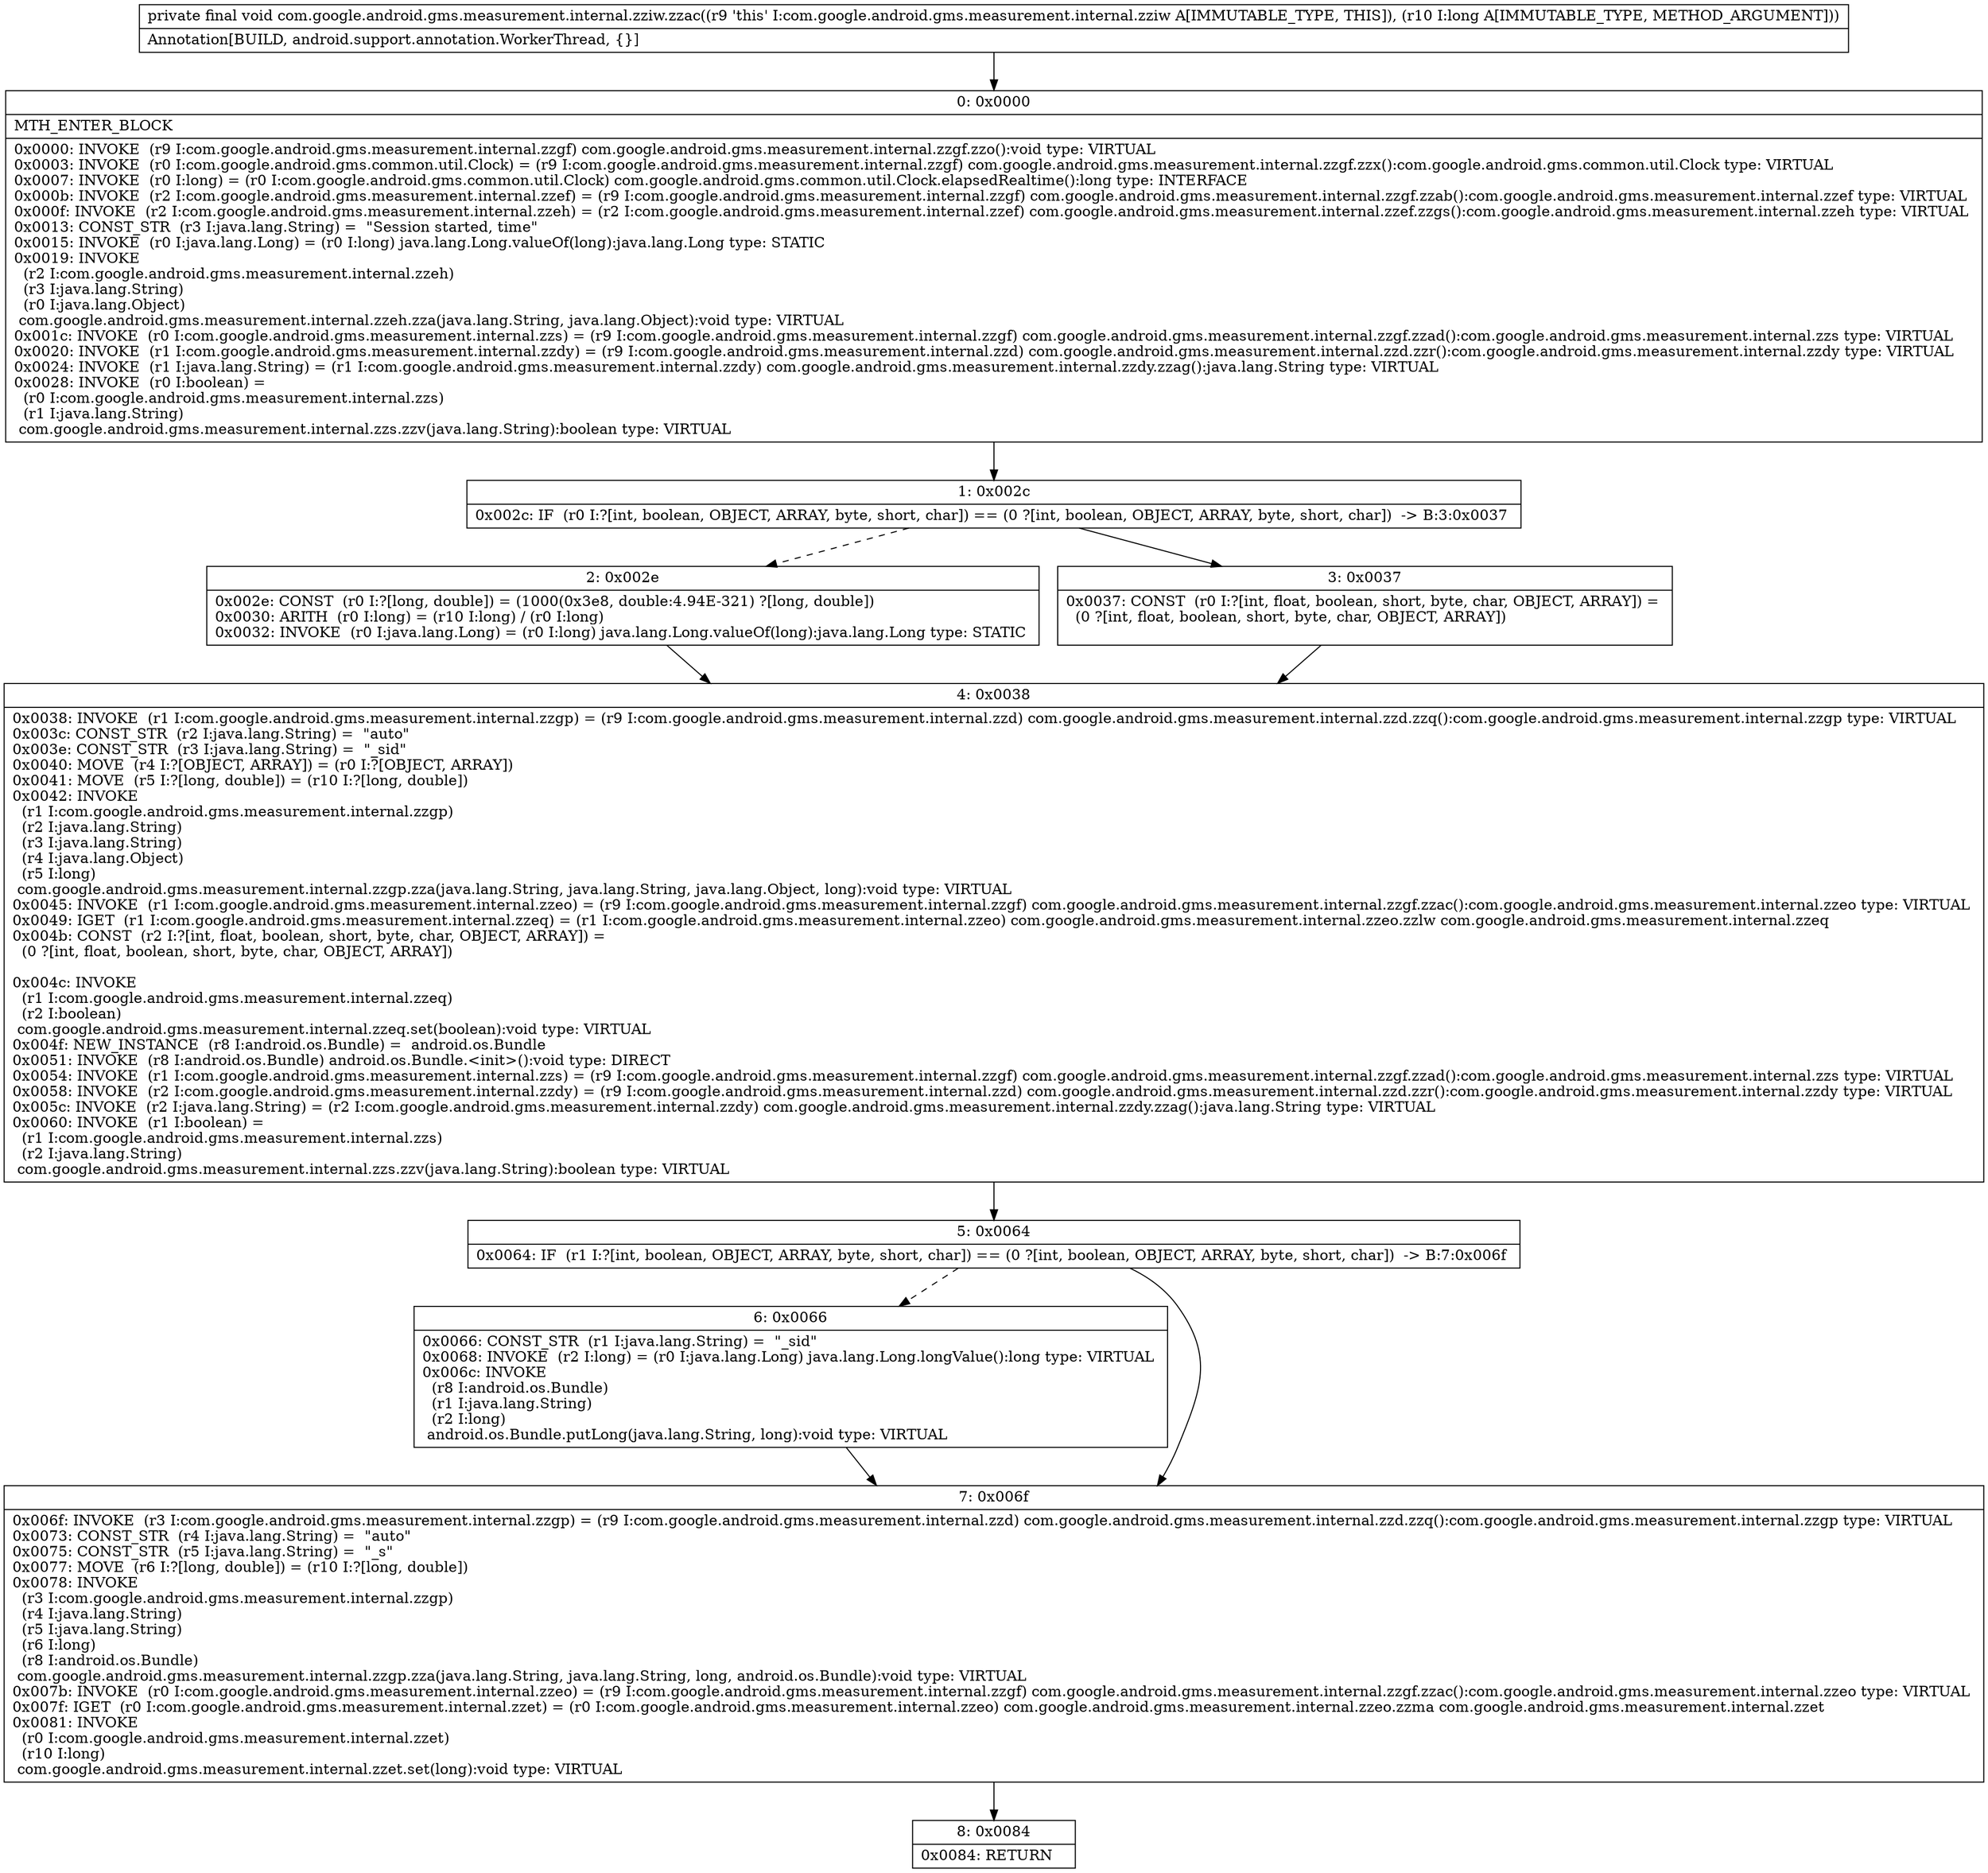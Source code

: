 digraph "CFG forcom.google.android.gms.measurement.internal.zziw.zzac(J)V" {
Node_0 [shape=record,label="{0\:\ 0x0000|MTH_ENTER_BLOCK\l|0x0000: INVOKE  (r9 I:com.google.android.gms.measurement.internal.zzgf) com.google.android.gms.measurement.internal.zzgf.zzo():void type: VIRTUAL \l0x0003: INVOKE  (r0 I:com.google.android.gms.common.util.Clock) = (r9 I:com.google.android.gms.measurement.internal.zzgf) com.google.android.gms.measurement.internal.zzgf.zzx():com.google.android.gms.common.util.Clock type: VIRTUAL \l0x0007: INVOKE  (r0 I:long) = (r0 I:com.google.android.gms.common.util.Clock) com.google.android.gms.common.util.Clock.elapsedRealtime():long type: INTERFACE \l0x000b: INVOKE  (r2 I:com.google.android.gms.measurement.internal.zzef) = (r9 I:com.google.android.gms.measurement.internal.zzgf) com.google.android.gms.measurement.internal.zzgf.zzab():com.google.android.gms.measurement.internal.zzef type: VIRTUAL \l0x000f: INVOKE  (r2 I:com.google.android.gms.measurement.internal.zzeh) = (r2 I:com.google.android.gms.measurement.internal.zzef) com.google.android.gms.measurement.internal.zzef.zzgs():com.google.android.gms.measurement.internal.zzeh type: VIRTUAL \l0x0013: CONST_STR  (r3 I:java.lang.String) =  \"Session started, time\" \l0x0015: INVOKE  (r0 I:java.lang.Long) = (r0 I:long) java.lang.Long.valueOf(long):java.lang.Long type: STATIC \l0x0019: INVOKE  \l  (r2 I:com.google.android.gms.measurement.internal.zzeh)\l  (r3 I:java.lang.String)\l  (r0 I:java.lang.Object)\l com.google.android.gms.measurement.internal.zzeh.zza(java.lang.String, java.lang.Object):void type: VIRTUAL \l0x001c: INVOKE  (r0 I:com.google.android.gms.measurement.internal.zzs) = (r9 I:com.google.android.gms.measurement.internal.zzgf) com.google.android.gms.measurement.internal.zzgf.zzad():com.google.android.gms.measurement.internal.zzs type: VIRTUAL \l0x0020: INVOKE  (r1 I:com.google.android.gms.measurement.internal.zzdy) = (r9 I:com.google.android.gms.measurement.internal.zzd) com.google.android.gms.measurement.internal.zzd.zzr():com.google.android.gms.measurement.internal.zzdy type: VIRTUAL \l0x0024: INVOKE  (r1 I:java.lang.String) = (r1 I:com.google.android.gms.measurement.internal.zzdy) com.google.android.gms.measurement.internal.zzdy.zzag():java.lang.String type: VIRTUAL \l0x0028: INVOKE  (r0 I:boolean) = \l  (r0 I:com.google.android.gms.measurement.internal.zzs)\l  (r1 I:java.lang.String)\l com.google.android.gms.measurement.internal.zzs.zzv(java.lang.String):boolean type: VIRTUAL \l}"];
Node_1 [shape=record,label="{1\:\ 0x002c|0x002c: IF  (r0 I:?[int, boolean, OBJECT, ARRAY, byte, short, char]) == (0 ?[int, boolean, OBJECT, ARRAY, byte, short, char])  \-\> B:3:0x0037 \l}"];
Node_2 [shape=record,label="{2\:\ 0x002e|0x002e: CONST  (r0 I:?[long, double]) = (1000(0x3e8, double:4.94E\-321) ?[long, double]) \l0x0030: ARITH  (r0 I:long) = (r10 I:long) \/ (r0 I:long) \l0x0032: INVOKE  (r0 I:java.lang.Long) = (r0 I:long) java.lang.Long.valueOf(long):java.lang.Long type: STATIC \l}"];
Node_3 [shape=record,label="{3\:\ 0x0037|0x0037: CONST  (r0 I:?[int, float, boolean, short, byte, char, OBJECT, ARRAY]) = \l  (0 ?[int, float, boolean, short, byte, char, OBJECT, ARRAY])\l \l}"];
Node_4 [shape=record,label="{4\:\ 0x0038|0x0038: INVOKE  (r1 I:com.google.android.gms.measurement.internal.zzgp) = (r9 I:com.google.android.gms.measurement.internal.zzd) com.google.android.gms.measurement.internal.zzd.zzq():com.google.android.gms.measurement.internal.zzgp type: VIRTUAL \l0x003c: CONST_STR  (r2 I:java.lang.String) =  \"auto\" \l0x003e: CONST_STR  (r3 I:java.lang.String) =  \"_sid\" \l0x0040: MOVE  (r4 I:?[OBJECT, ARRAY]) = (r0 I:?[OBJECT, ARRAY]) \l0x0041: MOVE  (r5 I:?[long, double]) = (r10 I:?[long, double]) \l0x0042: INVOKE  \l  (r1 I:com.google.android.gms.measurement.internal.zzgp)\l  (r2 I:java.lang.String)\l  (r3 I:java.lang.String)\l  (r4 I:java.lang.Object)\l  (r5 I:long)\l com.google.android.gms.measurement.internal.zzgp.zza(java.lang.String, java.lang.String, java.lang.Object, long):void type: VIRTUAL \l0x0045: INVOKE  (r1 I:com.google.android.gms.measurement.internal.zzeo) = (r9 I:com.google.android.gms.measurement.internal.zzgf) com.google.android.gms.measurement.internal.zzgf.zzac():com.google.android.gms.measurement.internal.zzeo type: VIRTUAL \l0x0049: IGET  (r1 I:com.google.android.gms.measurement.internal.zzeq) = (r1 I:com.google.android.gms.measurement.internal.zzeo) com.google.android.gms.measurement.internal.zzeo.zzlw com.google.android.gms.measurement.internal.zzeq \l0x004b: CONST  (r2 I:?[int, float, boolean, short, byte, char, OBJECT, ARRAY]) = \l  (0 ?[int, float, boolean, short, byte, char, OBJECT, ARRAY])\l \l0x004c: INVOKE  \l  (r1 I:com.google.android.gms.measurement.internal.zzeq)\l  (r2 I:boolean)\l com.google.android.gms.measurement.internal.zzeq.set(boolean):void type: VIRTUAL \l0x004f: NEW_INSTANCE  (r8 I:android.os.Bundle) =  android.os.Bundle \l0x0051: INVOKE  (r8 I:android.os.Bundle) android.os.Bundle.\<init\>():void type: DIRECT \l0x0054: INVOKE  (r1 I:com.google.android.gms.measurement.internal.zzs) = (r9 I:com.google.android.gms.measurement.internal.zzgf) com.google.android.gms.measurement.internal.zzgf.zzad():com.google.android.gms.measurement.internal.zzs type: VIRTUAL \l0x0058: INVOKE  (r2 I:com.google.android.gms.measurement.internal.zzdy) = (r9 I:com.google.android.gms.measurement.internal.zzd) com.google.android.gms.measurement.internal.zzd.zzr():com.google.android.gms.measurement.internal.zzdy type: VIRTUAL \l0x005c: INVOKE  (r2 I:java.lang.String) = (r2 I:com.google.android.gms.measurement.internal.zzdy) com.google.android.gms.measurement.internal.zzdy.zzag():java.lang.String type: VIRTUAL \l0x0060: INVOKE  (r1 I:boolean) = \l  (r1 I:com.google.android.gms.measurement.internal.zzs)\l  (r2 I:java.lang.String)\l com.google.android.gms.measurement.internal.zzs.zzv(java.lang.String):boolean type: VIRTUAL \l}"];
Node_5 [shape=record,label="{5\:\ 0x0064|0x0064: IF  (r1 I:?[int, boolean, OBJECT, ARRAY, byte, short, char]) == (0 ?[int, boolean, OBJECT, ARRAY, byte, short, char])  \-\> B:7:0x006f \l}"];
Node_6 [shape=record,label="{6\:\ 0x0066|0x0066: CONST_STR  (r1 I:java.lang.String) =  \"_sid\" \l0x0068: INVOKE  (r2 I:long) = (r0 I:java.lang.Long) java.lang.Long.longValue():long type: VIRTUAL \l0x006c: INVOKE  \l  (r8 I:android.os.Bundle)\l  (r1 I:java.lang.String)\l  (r2 I:long)\l android.os.Bundle.putLong(java.lang.String, long):void type: VIRTUAL \l}"];
Node_7 [shape=record,label="{7\:\ 0x006f|0x006f: INVOKE  (r3 I:com.google.android.gms.measurement.internal.zzgp) = (r9 I:com.google.android.gms.measurement.internal.zzd) com.google.android.gms.measurement.internal.zzd.zzq():com.google.android.gms.measurement.internal.zzgp type: VIRTUAL \l0x0073: CONST_STR  (r4 I:java.lang.String) =  \"auto\" \l0x0075: CONST_STR  (r5 I:java.lang.String) =  \"_s\" \l0x0077: MOVE  (r6 I:?[long, double]) = (r10 I:?[long, double]) \l0x0078: INVOKE  \l  (r3 I:com.google.android.gms.measurement.internal.zzgp)\l  (r4 I:java.lang.String)\l  (r5 I:java.lang.String)\l  (r6 I:long)\l  (r8 I:android.os.Bundle)\l com.google.android.gms.measurement.internal.zzgp.zza(java.lang.String, java.lang.String, long, android.os.Bundle):void type: VIRTUAL \l0x007b: INVOKE  (r0 I:com.google.android.gms.measurement.internal.zzeo) = (r9 I:com.google.android.gms.measurement.internal.zzgf) com.google.android.gms.measurement.internal.zzgf.zzac():com.google.android.gms.measurement.internal.zzeo type: VIRTUAL \l0x007f: IGET  (r0 I:com.google.android.gms.measurement.internal.zzet) = (r0 I:com.google.android.gms.measurement.internal.zzeo) com.google.android.gms.measurement.internal.zzeo.zzma com.google.android.gms.measurement.internal.zzet \l0x0081: INVOKE  \l  (r0 I:com.google.android.gms.measurement.internal.zzet)\l  (r10 I:long)\l com.google.android.gms.measurement.internal.zzet.set(long):void type: VIRTUAL \l}"];
Node_8 [shape=record,label="{8\:\ 0x0084|0x0084: RETURN   \l}"];
MethodNode[shape=record,label="{private final void com.google.android.gms.measurement.internal.zziw.zzac((r9 'this' I:com.google.android.gms.measurement.internal.zziw A[IMMUTABLE_TYPE, THIS]), (r10 I:long A[IMMUTABLE_TYPE, METHOD_ARGUMENT]))  | Annotation[BUILD, android.support.annotation.WorkerThread, \{\}]\l}"];
MethodNode -> Node_0;
Node_0 -> Node_1;
Node_1 -> Node_2[style=dashed];
Node_1 -> Node_3;
Node_2 -> Node_4;
Node_3 -> Node_4;
Node_4 -> Node_5;
Node_5 -> Node_6[style=dashed];
Node_5 -> Node_7;
Node_6 -> Node_7;
Node_7 -> Node_8;
}

